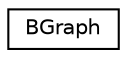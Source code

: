 digraph G
{
  edge [fontname="Helvetica",fontsize="10",labelfontname="Helvetica",labelfontsize="10"];
  node [fontname="Helvetica",fontsize="10",shape=record];
  rankdir=LR;
  Node1 [label="BGraph",height=0.2,width=0.4,color="black", fillcolor="white", style="filled",URL="$d0/d31/structBGraph.html"];
}
